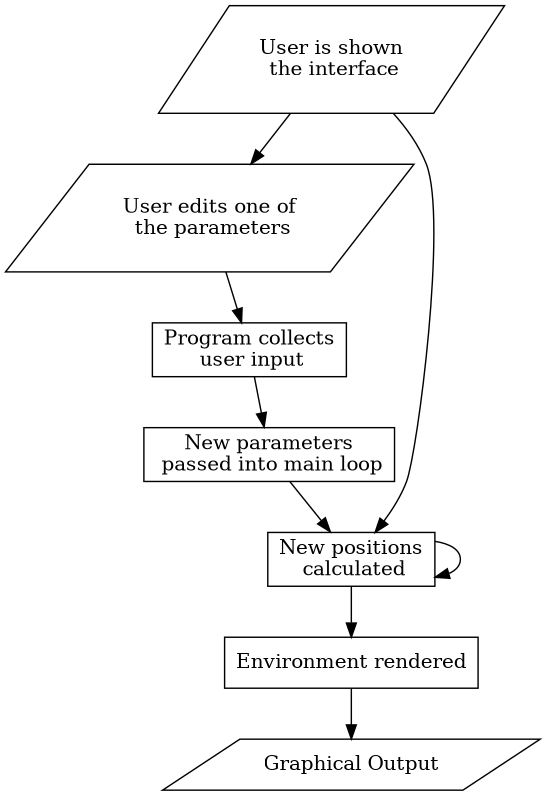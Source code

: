 digraph flowchart {
	graph [autosize=false, size="5.3,5.3!", resolution=330];
	a [shape=parallelogram,label="User is shown\n the interface"];
	b [shape=parallelogram,label="User edits one of\n the parameters"];
	c [shape=box,label="Program collects\n user input"];
	d [shape=box,label="New parameters\n passed into main loop"];
	e [shape=box,label="New positions\n calculated"];
	f [shape=box,label="Environment rendered"];
	g [shape=parallelogram,label="Graphical Output"];

	a -> b -> c -> d -> e -> f -> g;
	a -> e -> e;
}
